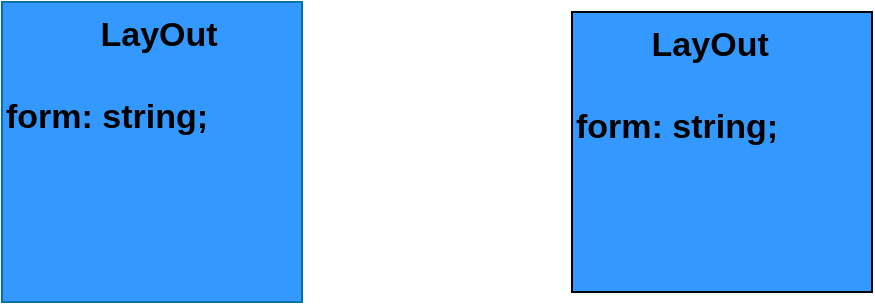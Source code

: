<mxfile>
    <diagram id="mxyQioTSUDZus_ub14__" name="Страница 1">
        <mxGraphModel dx="836" dy="352" grid="1" gridSize="10" guides="1" tooltips="1" connect="1" arrows="1" fold="1" page="1" pageScale="1" pageWidth="827" pageHeight="1169" math="0" shadow="0">
            <root>
                <mxCell id="0"/>
                <mxCell id="1" parent="0"/>
                <mxCell id="2" value="&lt;span style=&quot;white-space: pre;&quot;&gt;&#9;&lt;/span&gt;&amp;nbsp; LayOut&lt;br&gt;&lt;br&gt;form: string;" style="whiteSpace=wrap;html=1;fillColor=#3399FF;fontColor=#000000;strokeColor=#006EAF;verticalAlign=top;align=left;fontStyle=1;fontSize=17;" vertex="1" parent="1">
                    <mxGeometry x="60" y="60" width="150" height="150" as="geometry"/>
                </mxCell>
                <mxCell id="3" value="&lt;span style=&quot;&quot;&gt;&#9;&lt;/span&gt;&amp;nbsp;&lt;span style=&quot;white-space: pre;&quot;&gt;&#9;&lt;/span&gt;LayOut&lt;br&gt;&lt;br&gt;form: string;" style="whiteSpace=wrap;html=1;fontSize=17;fontColor=#000000;fillColor=#3399FF;fontStyle=1;verticalAlign=top;align=left;direction=south;" vertex="1" parent="1">
                    <mxGeometry x="345" y="65" width="150" height="140" as="geometry"/>
                </mxCell>
            </root>
        </mxGraphModel>
    </diagram>
</mxfile>